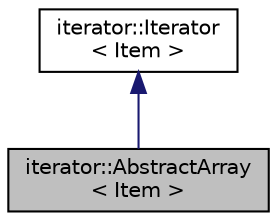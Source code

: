 digraph "iterator::AbstractArray&lt; Item &gt;"
{
 // LATEX_PDF_SIZE
  edge [fontname="Helvetica",fontsize="10",labelfontname="Helvetica",labelfontsize="10"];
  node [fontname="Helvetica",fontsize="10",shape=record];
  Node1 [label="iterator::AbstractArray\l\< Item \>",height=0.2,width=0.4,color="black", fillcolor="grey75", style="filled", fontcolor="black",tooltip="抽象配列クラス"];
  Node2 -> Node1 [dir="back",color="midnightblue",fontsize="10",style="solid"];
  Node2 [label="iterator::Iterator\l\< Item \>",height=0.2,width=0.4,color="black", fillcolor="white", style="filled",URL="$classiterator_1_1Iterator.html",tooltip="イテレータの抽象基底クラス"];
}
